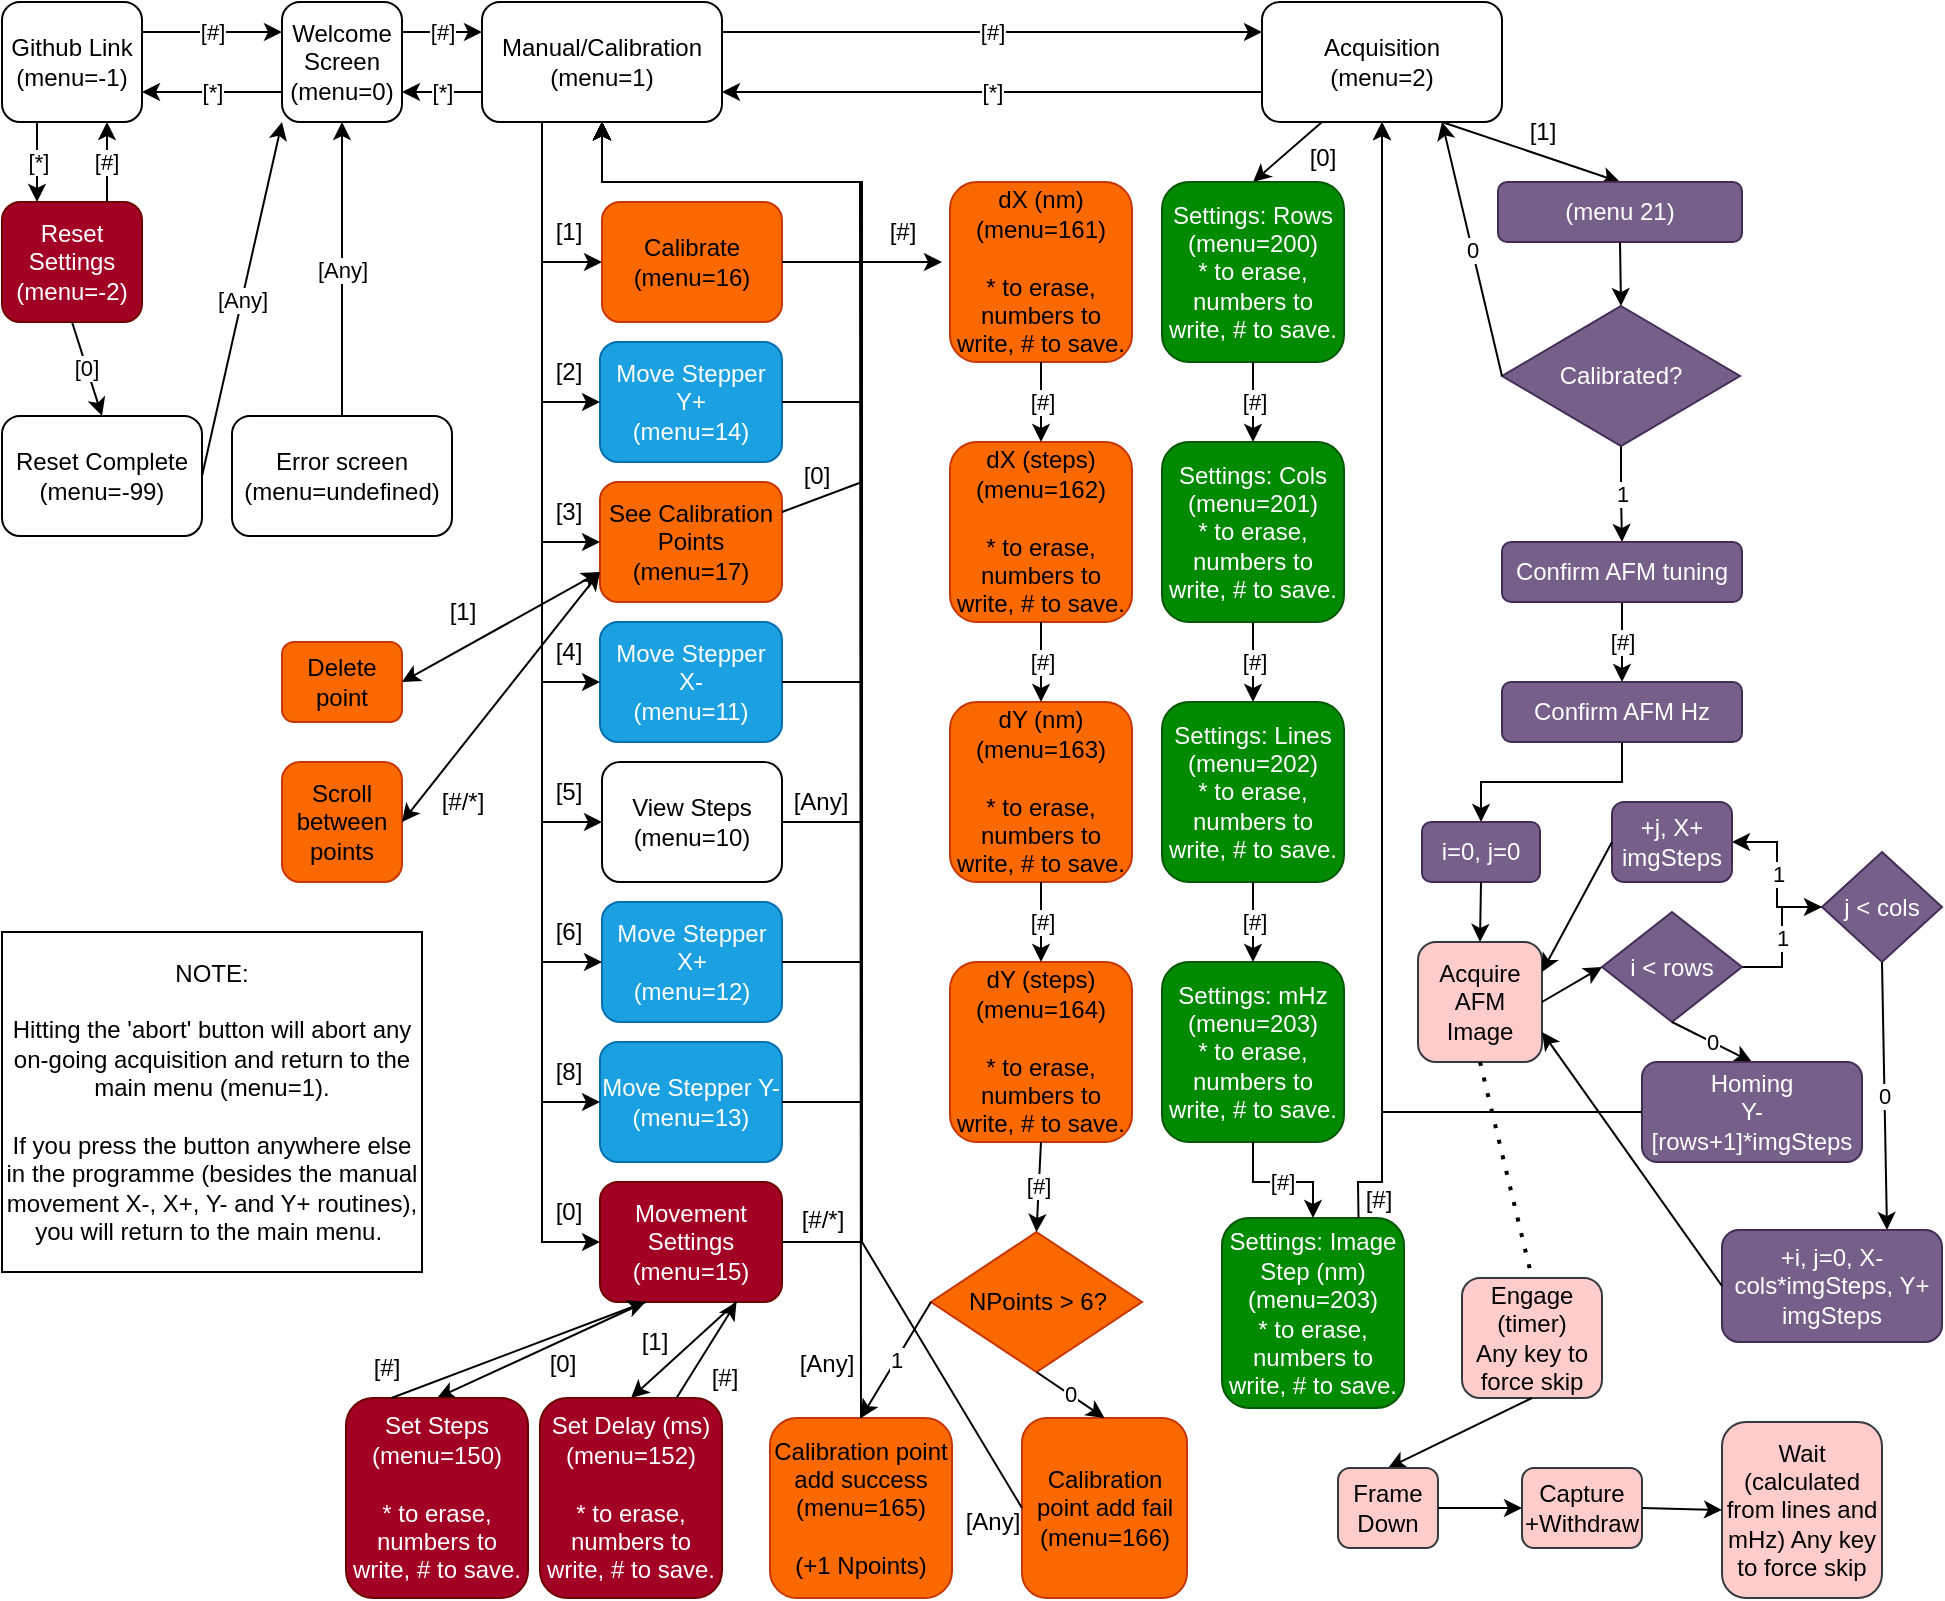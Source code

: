 <mxfile version="27.1.6">
  <diagram name="Page-1" id="OlqElBG_Nj6P99MvwhES">
    <mxGraphModel dx="1937" dy="947" grid="1" gridSize="10" guides="1" tooltips="1" connect="1" arrows="1" fold="1" page="1" pageScale="1" pageWidth="850" pageHeight="1100" math="0" shadow="0">
      <root>
        <mxCell id="0" />
        <mxCell id="1" parent="0" />
        <mxCell id="p_iozzSVwlxw_jL1uEFu-4" value="Welcome Screen&lt;div&gt;(menu=0)&lt;/div&gt;" style="rounded=1;whiteSpace=wrap;html=1;" vertex="1" parent="1">
          <mxGeometry x="230" y="10" width="60" height="60" as="geometry" />
        </mxCell>
        <mxCell id="p_iozzSVwlxw_jL1uEFu-5" value="Manual/Calibration&lt;div&gt;(menu=1)&lt;/div&gt;" style="rounded=1;whiteSpace=wrap;html=1;" vertex="1" parent="1">
          <mxGeometry x="330" y="10" width="120" height="60" as="geometry" />
        </mxCell>
        <mxCell id="p_iozzSVwlxw_jL1uEFu-8" value="[#]" style="endArrow=classic;html=1;rounded=0;exitX=1;exitY=0.25;exitDx=0;exitDy=0;entryX=0;entryY=0.25;entryDx=0;entryDy=0;" edge="1" parent="1" source="p_iozzSVwlxw_jL1uEFu-4" target="p_iozzSVwlxw_jL1uEFu-5">
          <mxGeometry width="50" height="50" relative="1" as="geometry">
            <mxPoint x="230" as="sourcePoint" />
            <mxPoint x="280" y="-50" as="targetPoint" />
          </mxGeometry>
        </mxCell>
        <mxCell id="p_iozzSVwlxw_jL1uEFu-9" value="[*]" style="endArrow=classic;html=1;rounded=0;exitX=0;exitY=0.75;exitDx=0;exitDy=0;entryX=1;entryY=0.75;entryDx=0;entryDy=0;" edge="1" parent="1" source="p_iozzSVwlxw_jL1uEFu-5" target="p_iozzSVwlxw_jL1uEFu-4">
          <mxGeometry width="50" height="50" relative="1" as="geometry">
            <mxPoint x="230" as="sourcePoint" />
            <mxPoint x="280" y="-50" as="targetPoint" />
          </mxGeometry>
        </mxCell>
        <mxCell id="p_iozzSVwlxw_jL1uEFu-11" value="Github Link&lt;div&gt;(menu=-1)&lt;/div&gt;" style="rounded=1;whiteSpace=wrap;html=1;" vertex="1" parent="1">
          <mxGeometry x="90" y="10" width="70" height="60" as="geometry" />
        </mxCell>
        <mxCell id="p_iozzSVwlxw_jL1uEFu-12" value="[*]" style="endArrow=classic;html=1;rounded=0;exitX=0;exitY=0.75;exitDx=0;exitDy=0;entryX=1;entryY=0.75;entryDx=0;entryDy=0;" edge="1" parent="1" source="p_iozzSVwlxw_jL1uEFu-4" target="p_iozzSVwlxw_jL1uEFu-11">
          <mxGeometry width="50" height="50" relative="1" as="geometry">
            <mxPoint x="160" y="50" as="sourcePoint" />
            <mxPoint x="110" y="50" as="targetPoint" />
          </mxGeometry>
        </mxCell>
        <mxCell id="p_iozzSVwlxw_jL1uEFu-13" value="[#]" style="endArrow=classic;html=1;rounded=0;exitX=1;exitY=0.25;exitDx=0;exitDy=0;entryX=0;entryY=0.25;entryDx=0;entryDy=0;" edge="1" parent="1" source="p_iozzSVwlxw_jL1uEFu-11" target="p_iozzSVwlxw_jL1uEFu-4">
          <mxGeometry width="50" height="50" relative="1" as="geometry">
            <mxPoint x="340" y="40" as="sourcePoint" />
            <mxPoint x="140" y="-10" as="targetPoint" />
          </mxGeometry>
        </mxCell>
        <mxCell id="p_iozzSVwlxw_jL1uEFu-14" value="Reset Settings&lt;br&gt;&lt;div&gt;(menu=-2)&lt;/div&gt;" style="rounded=1;whiteSpace=wrap;html=1;fillColor=#a20025;fontColor=#ffffff;strokeColor=#6F0000;" vertex="1" parent="1">
          <mxGeometry x="90" y="110" width="70" height="60" as="geometry" />
        </mxCell>
        <mxCell id="p_iozzSVwlxw_jL1uEFu-15" value="[#]" style="endArrow=classic;html=1;rounded=0;exitX=0.75;exitY=0;exitDx=0;exitDy=0;entryX=0.75;entryY=1;entryDx=0;entryDy=0;" edge="1" parent="1" source="p_iozzSVwlxw_jL1uEFu-14" target="p_iozzSVwlxw_jL1uEFu-11">
          <mxGeometry width="50" height="50" relative="1" as="geometry">
            <mxPoint x="120" y="100" as="sourcePoint" />
            <mxPoint x="160" y="100" as="targetPoint" />
          </mxGeometry>
        </mxCell>
        <mxCell id="p_iozzSVwlxw_jL1uEFu-16" value="[*]" style="endArrow=classic;html=1;rounded=0;exitX=0.25;exitY=1;exitDx=0;exitDy=0;entryX=0.25;entryY=0;entryDx=0;entryDy=0;" edge="1" parent="1" source="p_iozzSVwlxw_jL1uEFu-11" target="p_iozzSVwlxw_jL1uEFu-14">
          <mxGeometry width="50" height="50" relative="1" as="geometry">
            <mxPoint x="220" y="80" as="sourcePoint" />
            <mxPoint x="180" y="80" as="targetPoint" />
          </mxGeometry>
        </mxCell>
        <mxCell id="p_iozzSVwlxw_jL1uEFu-17" value="[0&lt;span style=&quot;background-color: light-dark(#ffffff, var(--ge-dark-color, #121212)); color: light-dark(rgb(0, 0, 0), rgb(255, 255, 255));&quot;&gt;]&lt;/span&gt;" style="endArrow=classic;html=1;rounded=0;entryX=0.5;entryY=0;entryDx=0;entryDy=0;exitX=0.5;exitY=1;exitDx=0;exitDy=0;" edge="1" parent="1" source="p_iozzSVwlxw_jL1uEFu-14" target="p_iozzSVwlxw_jL1uEFu-18">
          <mxGeometry width="50" height="50" relative="1" as="geometry">
            <mxPoint x="90" y="190" as="sourcePoint" />
            <mxPoint x="69.66" y="210" as="targetPoint" />
          </mxGeometry>
        </mxCell>
        <mxCell id="p_iozzSVwlxw_jL1uEFu-18" value="Reset Complete&lt;br&gt;&lt;div&gt;(menu=-99)&lt;/div&gt;" style="rounded=1;whiteSpace=wrap;html=1;" vertex="1" parent="1">
          <mxGeometry x="90" y="217" width="100" height="60" as="geometry" />
        </mxCell>
        <mxCell id="p_iozzSVwlxw_jL1uEFu-19" value="[Any]" style="endArrow=classic;html=1;rounded=0;exitX=1;exitY=0.5;exitDx=0;exitDy=0;" edge="1" parent="1" source="p_iozzSVwlxw_jL1uEFu-18">
          <mxGeometry width="50" height="50" relative="1" as="geometry">
            <mxPoint x="200" y="230" as="sourcePoint" />
            <mxPoint x="230" y="70" as="targetPoint" />
          </mxGeometry>
        </mxCell>
        <mxCell id="p_iozzSVwlxw_jL1uEFu-20" value="Error screen&lt;div&gt;(menu=undefined)&lt;/div&gt;" style="rounded=1;whiteSpace=wrap;html=1;" vertex="1" parent="1">
          <mxGeometry x="205" y="217" width="110" height="60" as="geometry" />
        </mxCell>
        <mxCell id="p_iozzSVwlxw_jL1uEFu-21" value="[Any]" style="endArrow=classic;html=1;rounded=0;exitX=0.5;exitY=0;exitDx=0;exitDy=0;entryX=0.5;entryY=1;entryDx=0;entryDy=0;" edge="1" parent="1" source="p_iozzSVwlxw_jL1uEFu-20" target="p_iozzSVwlxw_jL1uEFu-4">
          <mxGeometry width="50" height="50" relative="1" as="geometry">
            <mxPoint x="230" y="270" as="sourcePoint" />
            <mxPoint x="300" y="140" as="targetPoint" />
          </mxGeometry>
        </mxCell>
        <mxCell id="p_iozzSVwlxw_jL1uEFu-22" value="[#]" style="endArrow=classic;html=1;rounded=0;exitX=1;exitY=0.25;exitDx=0;exitDy=0;entryX=0;entryY=0.25;entryDx=0;entryDy=0;" edge="1" parent="1" source="p_iozzSVwlxw_jL1uEFu-5" target="p_iozzSVwlxw_jL1uEFu-24">
          <mxGeometry width="50" height="50" relative="1" as="geometry">
            <mxPoint x="320" y="30" as="sourcePoint" />
            <mxPoint x="490" y="25" as="targetPoint" />
          </mxGeometry>
        </mxCell>
        <mxCell id="p_iozzSVwlxw_jL1uEFu-23" value="[*]" style="endArrow=classic;html=1;rounded=0;entryX=1;entryY=0.75;entryDx=0;entryDy=0;exitX=0;exitY=0.75;exitDx=0;exitDy=0;" edge="1" parent="1" source="p_iozzSVwlxw_jL1uEFu-24" target="p_iozzSVwlxw_jL1uEFu-5">
          <mxGeometry width="50" height="50" relative="1" as="geometry">
            <mxPoint x="490" y="55" as="sourcePoint" />
            <mxPoint x="320" y="80" as="targetPoint" />
          </mxGeometry>
        </mxCell>
        <mxCell id="p_iozzSVwlxw_jL1uEFu-24" value="Acquisition&lt;br&gt;&lt;div&gt;(menu=2)&lt;/div&gt;" style="rounded=1;whiteSpace=wrap;html=1;" vertex="1" parent="1">
          <mxGeometry x="720" y="10" width="120" height="60" as="geometry" />
        </mxCell>
        <mxCell id="p_iozzSVwlxw_jL1uEFu-27" value="" style="endArrow=classic;html=1;rounded=0;exitX=0.25;exitY=1;exitDx=0;exitDy=0;entryX=0;entryY=0.5;entryDx=0;entryDy=0;" edge="1" parent="1" source="p_iozzSVwlxw_jL1uEFu-5" target="p_iozzSVwlxw_jL1uEFu-28">
          <mxGeometry width="50" height="50" relative="1" as="geometry">
            <mxPoint x="500" y="220" as="sourcePoint" />
            <mxPoint x="380" y="130" as="targetPoint" />
            <Array as="points">
              <mxPoint x="360" y="140" />
            </Array>
          </mxGeometry>
        </mxCell>
        <mxCell id="p_iozzSVwlxw_jL1uEFu-28" value="Calibrate&lt;div&gt;(menu=16)&lt;/div&gt;" style="rounded=1;whiteSpace=wrap;html=1;fillColor=#fa6800;fontColor=#000000;strokeColor=#C73500;" vertex="1" parent="1">
          <mxGeometry x="390" y="110" width="90" height="60" as="geometry" />
        </mxCell>
        <mxCell id="p_iozzSVwlxw_jL1uEFu-31" value="[1]" style="text;html=1;align=center;verticalAlign=middle;resizable=0;points=[];autosize=1;strokeColor=none;fillColor=none;" vertex="1" parent="1">
          <mxGeometry x="353" y="110" width="40" height="30" as="geometry" />
        </mxCell>
        <mxCell id="p_iozzSVwlxw_jL1uEFu-32" value="Move Stepper Y+&lt;br&gt;&lt;div&gt;(menu=14)&lt;/div&gt;" style="rounded=1;whiteSpace=wrap;html=1;fillColor=#1ba1e2;fontColor=#ffffff;strokeColor=#006EAF;" vertex="1" parent="1">
          <mxGeometry x="389" y="180" width="91" height="60" as="geometry" />
        </mxCell>
        <mxCell id="p_iozzSVwlxw_jL1uEFu-33" value="" style="endArrow=classic;html=1;rounded=0;exitX=0.25;exitY=1;exitDx=0;exitDy=0;entryX=0;entryY=0.5;entryDx=0;entryDy=0;" edge="1" parent="1" source="p_iozzSVwlxw_jL1uEFu-5" target="p_iozzSVwlxw_jL1uEFu-32">
          <mxGeometry width="50" height="50" relative="1" as="geometry">
            <mxPoint x="330" y="151" as="sourcePoint" />
            <mxPoint x="370" y="220" as="targetPoint" />
            <Array as="points">
              <mxPoint x="360" y="210" />
            </Array>
          </mxGeometry>
        </mxCell>
        <mxCell id="p_iozzSVwlxw_jL1uEFu-34" value="[2]" style="text;html=1;align=center;verticalAlign=middle;resizable=0;points=[];autosize=1;strokeColor=none;fillColor=none;" vertex="1" parent="1">
          <mxGeometry x="353" y="180" width="40" height="30" as="geometry" />
        </mxCell>
        <mxCell id="p_iozzSVwlxw_jL1uEFu-35" value="See Calibration Points&lt;br&gt;&lt;div&gt;(menu=17)&lt;/div&gt;" style="rounded=1;whiteSpace=wrap;html=1;fillColor=#fa6800;fontColor=#000000;strokeColor=#C73500;" vertex="1" parent="1">
          <mxGeometry x="389" y="250" width="91" height="60" as="geometry" />
        </mxCell>
        <mxCell id="p_iozzSVwlxw_jL1uEFu-36" value="" style="endArrow=classic;html=1;rounded=0;exitX=0.25;exitY=1;exitDx=0;exitDy=0;entryX=0;entryY=0.5;entryDx=0;entryDy=0;" edge="1" parent="1" source="p_iozzSVwlxw_jL1uEFu-5" target="p_iozzSVwlxw_jL1uEFu-35">
          <mxGeometry width="50" height="50" relative="1" as="geometry">
            <mxPoint x="380" y="190" as="sourcePoint" />
            <mxPoint x="419" y="330" as="targetPoint" />
            <Array as="points">
              <mxPoint x="360" y="280" />
            </Array>
          </mxGeometry>
        </mxCell>
        <mxCell id="p_iozzSVwlxw_jL1uEFu-37" value="[3]" style="text;html=1;align=center;verticalAlign=middle;resizable=0;points=[];autosize=1;strokeColor=none;fillColor=none;" vertex="1" parent="1">
          <mxGeometry x="353" y="250" width="40" height="30" as="geometry" />
        </mxCell>
        <mxCell id="p_iozzSVwlxw_jL1uEFu-39" value="Move Stepper X-&lt;br&gt;&lt;div&gt;(menu=11)&lt;/div&gt;" style="rounded=1;whiteSpace=wrap;html=1;fillColor=#1ba1e2;fontColor=#ffffff;strokeColor=#006EAF;" vertex="1" parent="1">
          <mxGeometry x="389" y="320" width="91" height="60" as="geometry" />
        </mxCell>
        <mxCell id="p_iozzSVwlxw_jL1uEFu-40" value="" style="endArrow=classic;html=1;rounded=0;exitX=0.25;exitY=1;exitDx=0;exitDy=0;entryX=0;entryY=0.5;entryDx=0;entryDy=0;" edge="1" parent="1" source="p_iozzSVwlxw_jL1uEFu-5" target="p_iozzSVwlxw_jL1uEFu-39">
          <mxGeometry width="50" height="50" relative="1" as="geometry">
            <mxPoint x="310" y="260" as="sourcePoint" />
            <mxPoint x="339" y="470" as="targetPoint" />
            <Array as="points">
              <mxPoint x="360" y="350" />
            </Array>
          </mxGeometry>
        </mxCell>
        <mxCell id="p_iozzSVwlxw_jL1uEFu-41" value="[4]" style="text;html=1;align=center;verticalAlign=middle;resizable=0;points=[];autosize=1;strokeColor=none;fillColor=none;" vertex="1" parent="1">
          <mxGeometry x="353" y="320" width="40" height="30" as="geometry" />
        </mxCell>
        <mxCell id="p_iozzSVwlxw_jL1uEFu-42" value="View Steps&lt;br&gt;&lt;div&gt;(menu=10)&lt;/div&gt;" style="rounded=1;whiteSpace=wrap;html=1;" vertex="1" parent="1">
          <mxGeometry x="390" y="390" width="90" height="60" as="geometry" />
        </mxCell>
        <mxCell id="p_iozzSVwlxw_jL1uEFu-43" value="" style="endArrow=classic;html=1;rounded=0;exitX=0.25;exitY=1;exitDx=0;exitDy=0;entryX=0;entryY=0.5;entryDx=0;entryDy=0;" edge="1" parent="1" source="p_iozzSVwlxw_jL1uEFu-5" target="p_iozzSVwlxw_jL1uEFu-42">
          <mxGeometry width="50" height="50" relative="1" as="geometry">
            <mxPoint x="324" y="160" as="sourcePoint" />
            <mxPoint x="353" y="440" as="targetPoint" />
            <Array as="points">
              <mxPoint x="360" y="420" />
            </Array>
          </mxGeometry>
        </mxCell>
        <mxCell id="p_iozzSVwlxw_jL1uEFu-44" value="[5]" style="text;html=1;align=center;verticalAlign=middle;resizable=0;points=[];autosize=1;strokeColor=none;fillColor=none;" vertex="1" parent="1">
          <mxGeometry x="353" y="390" width="40" height="30" as="geometry" />
        </mxCell>
        <mxCell id="p_iozzSVwlxw_jL1uEFu-45" value="Move Stepper X+&lt;br&gt;&lt;div&gt;(menu=12)&lt;/div&gt;" style="rounded=1;whiteSpace=wrap;html=1;fillColor=#1ba1e2;fontColor=#ffffff;strokeColor=#006EAF;" vertex="1" parent="1">
          <mxGeometry x="390" y="460" width="90" height="60" as="geometry" />
        </mxCell>
        <mxCell id="p_iozzSVwlxw_jL1uEFu-46" value="" style="endArrow=classic;html=1;rounded=0;exitX=0.25;exitY=1;exitDx=0;exitDy=0;entryX=0;entryY=0.5;entryDx=0;entryDy=0;" edge="1" parent="1" source="p_iozzSVwlxw_jL1uEFu-5" target="p_iozzSVwlxw_jL1uEFu-45">
          <mxGeometry width="50" height="50" relative="1" as="geometry">
            <mxPoint x="323" y="390" as="sourcePoint" />
            <mxPoint x="353" y="740" as="targetPoint" />
            <Array as="points">
              <mxPoint x="360" y="490" />
            </Array>
          </mxGeometry>
        </mxCell>
        <mxCell id="p_iozzSVwlxw_jL1uEFu-47" value="[6]" style="text;html=1;align=center;verticalAlign=middle;resizable=0;points=[];autosize=1;strokeColor=none;fillColor=none;" vertex="1" parent="1">
          <mxGeometry x="353" y="460" width="40" height="30" as="geometry" />
        </mxCell>
        <mxCell id="p_iozzSVwlxw_jL1uEFu-48" value="Move Stepper Y-&lt;br&gt;&lt;div&gt;(menu=13)&lt;/div&gt;" style="rounded=1;whiteSpace=wrap;html=1;fillColor=#1ba1e2;fontColor=#ffffff;strokeColor=#006EAF;" vertex="1" parent="1">
          <mxGeometry x="389" y="530" width="91" height="60" as="geometry" />
        </mxCell>
        <mxCell id="p_iozzSVwlxw_jL1uEFu-49" value="" style="endArrow=classic;html=1;rounded=0;exitX=0.25;exitY=1;exitDx=0;exitDy=0;entryX=0;entryY=0.5;entryDx=0;entryDy=0;" edge="1" parent="1" source="p_iozzSVwlxw_jL1uEFu-5" target="p_iozzSVwlxw_jL1uEFu-48">
          <mxGeometry width="50" height="50" relative="1" as="geometry">
            <mxPoint x="280" y="250" as="sourcePoint" />
            <mxPoint x="310" y="670" as="targetPoint" />
            <Array as="points">
              <mxPoint x="360" y="560" />
            </Array>
          </mxGeometry>
        </mxCell>
        <mxCell id="p_iozzSVwlxw_jL1uEFu-50" value="[8]" style="text;html=1;align=center;verticalAlign=middle;resizable=0;points=[];autosize=1;strokeColor=none;fillColor=none;" vertex="1" parent="1">
          <mxGeometry x="353" y="530" width="40" height="30" as="geometry" />
        </mxCell>
        <mxCell id="p_iozzSVwlxw_jL1uEFu-51" value="Movement Settings&lt;br&gt;&lt;div&gt;(menu=15)&lt;/div&gt;" style="rounded=1;whiteSpace=wrap;html=1;fillColor=#a20025;fontColor=#ffffff;strokeColor=#6F0000;" vertex="1" parent="1">
          <mxGeometry x="389" y="600" width="91" height="60" as="geometry" />
        </mxCell>
        <mxCell id="p_iozzSVwlxw_jL1uEFu-52" value="" style="endArrow=classic;html=1;rounded=0;exitX=0.25;exitY=1;exitDx=0;exitDy=0;entryX=0;entryY=0.5;entryDx=0;entryDy=0;" edge="1" parent="1" source="p_iozzSVwlxw_jL1uEFu-5" target="p_iozzSVwlxw_jL1uEFu-51">
          <mxGeometry width="50" height="50" relative="1" as="geometry">
            <mxPoint x="310" y="130" as="sourcePoint" />
            <mxPoint x="339" y="620" as="targetPoint" />
            <Array as="points">
              <mxPoint x="360" y="630" />
            </Array>
          </mxGeometry>
        </mxCell>
        <mxCell id="p_iozzSVwlxw_jL1uEFu-53" value="[0]" style="text;html=1;align=center;verticalAlign=middle;resizable=0;points=[];autosize=1;strokeColor=none;fillColor=none;" vertex="1" parent="1">
          <mxGeometry x="353" y="600" width="40" height="30" as="geometry" />
        </mxCell>
        <mxCell id="p_iozzSVwlxw_jL1uEFu-55" value="" style="endArrow=classic;html=1;rounded=0;exitX=1;exitY=0.5;exitDx=0;exitDy=0;entryX=0.5;entryY=1;entryDx=0;entryDy=0;" edge="1" parent="1" source="p_iozzSVwlxw_jL1uEFu-32" target="p_iozzSVwlxw_jL1uEFu-5">
          <mxGeometry width="50" height="50" relative="1" as="geometry">
            <mxPoint x="560" y="200" as="sourcePoint" />
            <mxPoint x="390" y="100" as="targetPoint" />
            <Array as="points">
              <mxPoint x="520" y="210" />
              <mxPoint x="520" y="150" />
              <mxPoint x="520" y="100" />
              <mxPoint x="390" y="100" />
            </Array>
          </mxGeometry>
        </mxCell>
        <mxCell id="p_iozzSVwlxw_jL1uEFu-57" value="" style="endArrow=classic;html=1;rounded=0;exitX=1;exitY=0.5;exitDx=0;exitDy=0;entryX=0.5;entryY=1;entryDx=0;entryDy=0;" edge="1" parent="1" source="p_iozzSVwlxw_jL1uEFu-39" target="p_iozzSVwlxw_jL1uEFu-5">
          <mxGeometry width="50" height="50" relative="1" as="geometry">
            <mxPoint x="630" y="260" as="sourcePoint" />
            <mxPoint x="520" y="100" as="targetPoint" />
            <Array as="points">
              <mxPoint x="520" y="350" />
              <mxPoint x="520" y="100" />
              <mxPoint x="390" y="100" />
            </Array>
          </mxGeometry>
        </mxCell>
        <mxCell id="p_iozzSVwlxw_jL1uEFu-58" value="" style="endArrow=classic;html=1;rounded=0;exitX=1;exitY=0.5;exitDx=0;exitDy=0;entryX=0.5;entryY=1;entryDx=0;entryDy=0;" edge="1" parent="1" source="p_iozzSVwlxw_jL1uEFu-45" target="p_iozzSVwlxw_jL1uEFu-5">
          <mxGeometry width="50" height="50" relative="1" as="geometry">
            <mxPoint x="689" y="510" as="sourcePoint" />
            <mxPoint x="570" y="230" as="targetPoint" />
            <Array as="points">
              <mxPoint x="520" y="490" />
              <mxPoint x="520" y="100" />
              <mxPoint x="390" y="100" />
            </Array>
          </mxGeometry>
        </mxCell>
        <mxCell id="p_iozzSVwlxw_jL1uEFu-59" value="" style="endArrow=classic;html=1;rounded=0;exitX=1;exitY=0.5;exitDx=0;exitDy=0;entryX=0.5;entryY=1;entryDx=0;entryDy=0;" edge="1" parent="1" source="p_iozzSVwlxw_jL1uEFu-48" target="p_iozzSVwlxw_jL1uEFu-5">
          <mxGeometry width="50" height="50" relative="1" as="geometry">
            <mxPoint x="730" y="670" as="sourcePoint" />
            <mxPoint x="610" y="250" as="targetPoint" />
            <Array as="points">
              <mxPoint x="520" y="560" />
              <mxPoint x="520" y="100" />
              <mxPoint x="390" y="100" />
            </Array>
          </mxGeometry>
        </mxCell>
        <mxCell id="p_iozzSVwlxw_jL1uEFu-60" value="" style="endArrow=classic;html=1;rounded=0;exitX=1;exitY=0.5;exitDx=0;exitDy=0;" edge="1" parent="1" source="p_iozzSVwlxw_jL1uEFu-28">
          <mxGeometry width="50" height="50" relative="1" as="geometry">
            <mxPoint x="430" y="340" as="sourcePoint" />
            <mxPoint x="560" y="140" as="targetPoint" />
          </mxGeometry>
        </mxCell>
        <mxCell id="p_iozzSVwlxw_jL1uEFu-62" value="" style="endArrow=classic;html=1;rounded=0;exitX=1;exitY=0.5;exitDx=0;exitDy=0;entryX=0.5;entryY=1;entryDx=0;entryDy=0;" edge="1" parent="1" source="p_iozzSVwlxw_jL1uEFu-42" target="p_iozzSVwlxw_jL1uEFu-5">
          <mxGeometry width="50" height="50" relative="1" as="geometry">
            <mxPoint x="580" y="320" as="sourcePoint" />
            <mxPoint x="560" y="420" as="targetPoint" />
            <Array as="points">
              <mxPoint x="520" y="420" />
              <mxPoint x="520" y="100" />
              <mxPoint x="390" y="100" />
            </Array>
          </mxGeometry>
        </mxCell>
        <mxCell id="p_iozzSVwlxw_jL1uEFu-63" value="" style="endArrow=classic;html=1;rounded=0;exitX=1;exitY=0.5;exitDx=0;exitDy=0;entryX=0.5;entryY=1;entryDx=0;entryDy=0;" edge="1" parent="1" source="p_iozzSVwlxw_jL1uEFu-51" target="p_iozzSVwlxw_jL1uEFu-5">
          <mxGeometry width="50" height="50" relative="1" as="geometry">
            <mxPoint x="600" y="500" as="sourcePoint" />
            <mxPoint x="520" y="560" as="targetPoint" />
            <Array as="points">
              <mxPoint x="520" y="630" />
              <mxPoint x="520" y="100" />
              <mxPoint x="390" y="100" />
            </Array>
          </mxGeometry>
        </mxCell>
        <mxCell id="p_iozzSVwlxw_jL1uEFu-64" value="[#/*]" style="text;html=1;align=center;verticalAlign=middle;resizable=0;points=[];autosize=1;strokeColor=none;fillColor=none;" vertex="1" parent="1">
          <mxGeometry x="480" y="604" width="40" height="30" as="geometry" />
        </mxCell>
        <mxCell id="p_iozzSVwlxw_jL1uEFu-65" value="" style="endArrow=classic;html=1;rounded=0;exitX=0.25;exitY=1;exitDx=0;exitDy=0;entryX=0.5;entryY=0;entryDx=0;entryDy=0;" edge="1" parent="1" source="p_iozzSVwlxw_jL1uEFu-51" target="p_iozzSVwlxw_jL1uEFu-80">
          <mxGeometry width="50" height="50" relative="1" as="geometry">
            <mxPoint x="400" y="760" as="sourcePoint" />
            <mxPoint x="360" y="710" as="targetPoint" />
          </mxGeometry>
        </mxCell>
        <mxCell id="p_iozzSVwlxw_jL1uEFu-66" value="" style="endArrow=classic;html=1;rounded=0;exitX=0.75;exitY=1;exitDx=0;exitDy=0;entryX=0.5;entryY=0;entryDx=0;entryDy=0;" edge="1" parent="1" source="p_iozzSVwlxw_jL1uEFu-51" target="p_iozzSVwlxw_jL1uEFu-81">
          <mxGeometry width="50" height="50" relative="1" as="geometry">
            <mxPoint x="520" y="770" as="sourcePoint" />
            <mxPoint x="500" y="720" as="targetPoint" />
          </mxGeometry>
        </mxCell>
        <mxCell id="p_iozzSVwlxw_jL1uEFu-67" value="[#]" style="text;html=1;align=center;verticalAlign=middle;resizable=0;points=[];autosize=1;strokeColor=none;fillColor=none;" vertex="1" parent="1">
          <mxGeometry x="520" y="110" width="40" height="30" as="geometry" />
        </mxCell>
        <mxCell id="p_iozzSVwlxw_jL1uEFu-69" value="[#/*]" style="text;html=1;align=center;verticalAlign=middle;resizable=0;points=[];autosize=1;strokeColor=none;fillColor=none;" vertex="1" parent="1">
          <mxGeometry x="300" y="395" width="40" height="30" as="geometry" />
        </mxCell>
        <mxCell id="p_iozzSVwlxw_jL1uEFu-71" value="Scroll between points" style="rounded=1;whiteSpace=wrap;html=1;fillColor=#fa6800;fontColor=#000000;strokeColor=#C73500;" vertex="1" parent="1">
          <mxGeometry x="230" y="390" width="60" height="60" as="geometry" />
        </mxCell>
        <mxCell id="p_iozzSVwlxw_jL1uEFu-72" value="Delete point" style="rounded=1;whiteSpace=wrap;html=1;fillColor=#fa6800;fontColor=#000000;strokeColor=#C73500;" vertex="1" parent="1">
          <mxGeometry x="230" y="330" width="60" height="40" as="geometry" />
        </mxCell>
        <mxCell id="p_iozzSVwlxw_jL1uEFu-74" value="[1]" style="text;html=1;align=center;verticalAlign=middle;resizable=0;points=[];autosize=1;strokeColor=none;fillColor=none;" vertex="1" parent="1">
          <mxGeometry x="300" y="300" width="40" height="30" as="geometry" />
        </mxCell>
        <mxCell id="p_iozzSVwlxw_jL1uEFu-75" value="" style="endArrow=classic;html=1;rounded=0;exitX=1;exitY=0.25;exitDx=0;exitDy=0;entryX=0.5;entryY=1;entryDx=0;entryDy=0;" edge="1" parent="1" source="p_iozzSVwlxw_jL1uEFu-35" target="p_iozzSVwlxw_jL1uEFu-5">
          <mxGeometry width="50" height="50" relative="1" as="geometry">
            <mxPoint x="480" y="210" as="sourcePoint" />
            <mxPoint x="530" y="160" as="targetPoint" />
            <Array as="points">
              <mxPoint x="520" y="250" />
              <mxPoint x="520" y="100" />
              <mxPoint x="390" y="100" />
            </Array>
          </mxGeometry>
        </mxCell>
        <mxCell id="p_iozzSVwlxw_jL1uEFu-76" value="[0]" style="text;html=1;align=center;verticalAlign=middle;resizable=0;points=[];autosize=1;strokeColor=none;fillColor=none;" vertex="1" parent="1">
          <mxGeometry x="477" y="232" width="40" height="30" as="geometry" />
        </mxCell>
        <mxCell id="p_iozzSVwlxw_jL1uEFu-77" value="[Any]" style="text;html=1;align=center;verticalAlign=middle;resizable=0;points=[];autosize=1;strokeColor=none;fillColor=none;" vertex="1" parent="1">
          <mxGeometry x="474" y="395" width="50" height="30" as="geometry" />
        </mxCell>
        <mxCell id="p_iozzSVwlxw_jL1uEFu-78" value="" style="endArrow=classic;startArrow=classic;html=1;rounded=0;exitX=0;exitY=0.75;exitDx=0;exitDy=0;entryX=1;entryY=0.5;entryDx=0;entryDy=0;" edge="1" parent="1" source="p_iozzSVwlxw_jL1uEFu-35" target="p_iozzSVwlxw_jL1uEFu-72">
          <mxGeometry width="50" height="50" relative="1" as="geometry">
            <mxPoint x="470" y="330" as="sourcePoint" />
            <mxPoint x="520" y="280" as="targetPoint" />
          </mxGeometry>
        </mxCell>
        <mxCell id="p_iozzSVwlxw_jL1uEFu-79" value="" style="endArrow=classic;startArrow=classic;html=1;rounded=0;exitX=0;exitY=0.75;exitDx=0;exitDy=0;entryX=1;entryY=0.5;entryDx=0;entryDy=0;" edge="1" parent="1" source="p_iozzSVwlxw_jL1uEFu-35" target="p_iozzSVwlxw_jL1uEFu-71">
          <mxGeometry width="50" height="50" relative="1" as="geometry">
            <mxPoint x="470" y="330" as="sourcePoint" />
            <mxPoint x="520" y="280" as="targetPoint" />
          </mxGeometry>
        </mxCell>
        <mxCell id="p_iozzSVwlxw_jL1uEFu-80" value="Set Steps&lt;br&gt;&lt;div&gt;(menu=150)&lt;/div&gt;&lt;div&gt;&lt;br&gt;&lt;/div&gt;&lt;div&gt;* to erase, numbers to write, # to save.&lt;/div&gt;" style="rounded=1;whiteSpace=wrap;html=1;fillColor=#a20025;fontColor=#ffffff;strokeColor=#6F0000;" vertex="1" parent="1">
          <mxGeometry x="262" y="708" width="91" height="100" as="geometry" />
        </mxCell>
        <mxCell id="p_iozzSVwlxw_jL1uEFu-81" value="Set Delay (ms)&lt;br&gt;&lt;div&gt;(menu=152)&lt;/div&gt;&lt;div&gt;&lt;br&gt;&lt;/div&gt;&lt;div&gt;* to erase, numbers to write, # to save.&lt;/div&gt;" style="rounded=1;whiteSpace=wrap;html=1;fillColor=#a20025;fontColor=#ffffff;strokeColor=#6F0000;" vertex="1" parent="1">
          <mxGeometry x="359" y="708" width="91" height="100" as="geometry" />
        </mxCell>
        <mxCell id="p_iozzSVwlxw_jL1uEFu-82" value="[0]" style="text;html=1;align=center;verticalAlign=middle;resizable=0;points=[];autosize=1;strokeColor=none;fillColor=none;" vertex="1" parent="1">
          <mxGeometry x="350" y="676" width="40" height="30" as="geometry" />
        </mxCell>
        <mxCell id="p_iozzSVwlxw_jL1uEFu-83" value="[1&lt;span style=&quot;background-color: transparent; color: light-dark(rgb(0, 0, 0), rgb(255, 255, 255));&quot;&gt;]&lt;/span&gt;" style="text;html=1;align=center;verticalAlign=middle;resizable=0;points=[];autosize=1;strokeColor=none;fillColor=none;" vertex="1" parent="1">
          <mxGeometry x="396" y="665" width="40" height="30" as="geometry" />
        </mxCell>
        <mxCell id="p_iozzSVwlxw_jL1uEFu-84" value="" style="endArrow=classic;html=1;rounded=0;exitX=0.25;exitY=0;exitDx=0;exitDy=0;entryX=0.25;entryY=1;entryDx=0;entryDy=0;" edge="1" parent="1" source="p_iozzSVwlxw_jL1uEFu-80" target="p_iozzSVwlxw_jL1uEFu-51">
          <mxGeometry width="50" height="50" relative="1" as="geometry">
            <mxPoint x="300" y="700" as="sourcePoint" />
            <mxPoint x="350" y="650" as="targetPoint" />
          </mxGeometry>
        </mxCell>
        <mxCell id="p_iozzSVwlxw_jL1uEFu-85" value="" style="endArrow=classic;html=1;rounded=0;exitX=0.75;exitY=0;exitDx=0;exitDy=0;entryX=0.75;entryY=1;entryDx=0;entryDy=0;" edge="1" parent="1" source="p_iozzSVwlxw_jL1uEFu-81" target="p_iozzSVwlxw_jL1uEFu-51">
          <mxGeometry width="50" height="50" relative="1" as="geometry">
            <mxPoint x="400" y="785" as="sourcePoint" />
            <mxPoint x="432" y="700" as="targetPoint" />
          </mxGeometry>
        </mxCell>
        <mxCell id="p_iozzSVwlxw_jL1uEFu-86" value="[#]" style="text;html=1;align=center;verticalAlign=middle;resizable=0;points=[];autosize=1;strokeColor=none;fillColor=none;" vertex="1" parent="1">
          <mxGeometry x="262" y="678" width="40" height="30" as="geometry" />
        </mxCell>
        <mxCell id="p_iozzSVwlxw_jL1uEFu-87" value="[#]" style="text;html=1;align=center;verticalAlign=middle;resizable=0;points=[];autosize=1;strokeColor=none;fillColor=none;" vertex="1" parent="1">
          <mxGeometry x="431" y="683" width="40" height="30" as="geometry" />
        </mxCell>
        <mxCell id="p_iozzSVwlxw_jL1uEFu-88" value="dX (nm)&lt;br&gt;&lt;div&gt;(menu=161)&lt;/div&gt;&lt;div&gt;&lt;br&gt;&lt;/div&gt;&lt;div&gt;* to erase, numbers to write, # to save.&lt;/div&gt;" style="rounded=1;whiteSpace=wrap;html=1;fillColor=#fa6800;fontColor=#000000;strokeColor=#C73500;" vertex="1" parent="1">
          <mxGeometry x="564" y="100" width="91" height="90" as="geometry" />
        </mxCell>
        <mxCell id="p_iozzSVwlxw_jL1uEFu-89" value="dX (steps)&lt;br&gt;&lt;div&gt;(menu=162)&lt;/div&gt;&lt;div&gt;&lt;br&gt;&lt;/div&gt;&lt;div&gt;* to erase, numbers to write, # to save.&lt;/div&gt;" style="rounded=1;whiteSpace=wrap;html=1;fillColor=#fa6800;fontColor=#000000;strokeColor=#C73500;" vertex="1" parent="1">
          <mxGeometry x="564" y="230" width="91" height="90" as="geometry" />
        </mxCell>
        <mxCell id="p_iozzSVwlxw_jL1uEFu-90" value="dY (nm)&lt;br&gt;&lt;div&gt;(menu=163)&lt;/div&gt;&lt;div&gt;&lt;br&gt;&lt;/div&gt;&lt;div&gt;* to erase, numbers to write, # to save.&lt;/div&gt;" style="rounded=1;whiteSpace=wrap;html=1;fillColor=#fa6800;fontColor=#000000;strokeColor=#C73500;" vertex="1" parent="1">
          <mxGeometry x="564" y="360" width="91" height="90" as="geometry" />
        </mxCell>
        <mxCell id="p_iozzSVwlxw_jL1uEFu-91" value="dY (steps)&lt;br&gt;&lt;div&gt;(menu=164)&lt;/div&gt;&lt;div&gt;&lt;br&gt;&lt;/div&gt;&lt;div&gt;* to erase, numbers to write, # to save.&lt;/div&gt;" style="rounded=1;whiteSpace=wrap;html=1;fillColor=#fa6800;fontColor=#000000;strokeColor=#C73500;" vertex="1" parent="1">
          <mxGeometry x="564" y="490" width="91" height="90" as="geometry" />
        </mxCell>
        <mxCell id="p_iozzSVwlxw_jL1uEFu-92" value="[#]" style="endArrow=classic;html=1;rounded=0;entryX=0.5;entryY=0;entryDx=0;entryDy=0;exitX=0.5;exitY=1;exitDx=0;exitDy=0;" edge="1" parent="1" source="p_iozzSVwlxw_jL1uEFu-88" target="p_iozzSVwlxw_jL1uEFu-89">
          <mxGeometry width="50" height="50" relative="1" as="geometry">
            <mxPoint x="470" y="280" as="sourcePoint" />
            <mxPoint x="520" y="230" as="targetPoint" />
          </mxGeometry>
        </mxCell>
        <mxCell id="p_iozzSVwlxw_jL1uEFu-95" value="[#]" style="endArrow=classic;html=1;rounded=0;entryX=0.5;entryY=0;entryDx=0;entryDy=0;exitX=0.5;exitY=1;exitDx=0;exitDy=0;" edge="1" parent="1" source="p_iozzSVwlxw_jL1uEFu-90" target="p_iozzSVwlxw_jL1uEFu-91">
          <mxGeometry width="50" height="50" relative="1" as="geometry">
            <mxPoint x="690" y="400" as="sourcePoint" />
            <mxPoint x="690" y="440" as="targetPoint" />
          </mxGeometry>
        </mxCell>
        <mxCell id="p_iozzSVwlxw_jL1uEFu-96" value="[#]" style="endArrow=classic;html=1;rounded=0;entryX=0.5;entryY=0;entryDx=0;entryDy=0;exitX=0.5;exitY=1;exitDx=0;exitDy=0;" edge="1" parent="1" source="p_iozzSVwlxw_jL1uEFu-89" target="p_iozzSVwlxw_jL1uEFu-90">
          <mxGeometry width="50" height="50" relative="1" as="geometry">
            <mxPoint x="650" y="490" as="sourcePoint" />
            <mxPoint x="650" y="530" as="targetPoint" />
          </mxGeometry>
        </mxCell>
        <mxCell id="p_iozzSVwlxw_jL1uEFu-102" value="Calibration point add success&lt;div&gt;(menu=165)&lt;/div&gt;&lt;div&gt;&lt;br&gt;&lt;/div&gt;&lt;div&gt;(+1 Npoints)&lt;/div&gt;" style="rounded=1;whiteSpace=wrap;html=1;fillColor=#fa6800;fontColor=#000000;strokeColor=#C73500;" vertex="1" parent="1">
          <mxGeometry x="474" y="718" width="91" height="90" as="geometry" />
        </mxCell>
        <mxCell id="p_iozzSVwlxw_jL1uEFu-103" value="Calibration point add fail&lt;div&gt;(menu=166)&lt;/div&gt;" style="rounded=1;whiteSpace=wrap;html=1;fillColor=#fa6800;fontColor=#000000;strokeColor=#C73500;" vertex="1" parent="1">
          <mxGeometry x="600" y="718" width="82.5" height="90" as="geometry" />
        </mxCell>
        <mxCell id="p_iozzSVwlxw_jL1uEFu-107" value="" style="endArrow=classic;html=1;rounded=0;exitX=0.25;exitY=1;exitDx=0;exitDy=0;entryX=0.5;entryY=0;entryDx=0;entryDy=0;" edge="1" parent="1" source="p_iozzSVwlxw_jL1uEFu-24" target="p_iozzSVwlxw_jL1uEFu-111">
          <mxGeometry width="50" height="50" relative="1" as="geometry">
            <mxPoint x="590" y="270" as="sourcePoint" />
            <mxPoint x="700" y="100" as="targetPoint" />
          </mxGeometry>
        </mxCell>
        <mxCell id="p_iozzSVwlxw_jL1uEFu-108" value="" style="endArrow=classic;html=1;rounded=0;exitX=0.75;exitY=1;exitDx=0;exitDy=0;entryX=0.5;entryY=0;entryDx=0;entryDy=0;" edge="1" parent="1" source="p_iozzSVwlxw_jL1uEFu-24" target="p_iozzSVwlxw_jL1uEFu-135">
          <mxGeometry width="50" height="50" relative="1" as="geometry">
            <mxPoint x="810" y="130" as="sourcePoint" />
            <mxPoint x="850" y="100" as="targetPoint" />
          </mxGeometry>
        </mxCell>
        <mxCell id="p_iozzSVwlxw_jL1uEFu-109" value="[0]" style="text;html=1;align=center;verticalAlign=middle;resizable=0;points=[];autosize=1;strokeColor=none;fillColor=none;" vertex="1" parent="1">
          <mxGeometry x="730" y="73" width="40" height="30" as="geometry" />
        </mxCell>
        <mxCell id="p_iozzSVwlxw_jL1uEFu-110" value="[1]" style="text;html=1;align=center;verticalAlign=middle;resizable=0;points=[];autosize=1;strokeColor=none;fillColor=none;" vertex="1" parent="1">
          <mxGeometry x="840" y="60" width="40" height="30" as="geometry" />
        </mxCell>
        <mxCell id="p_iozzSVwlxw_jL1uEFu-111" value="Settings: Rows&lt;div&gt;(menu=200)&lt;/div&gt;&lt;div&gt;* to erase, numbers to write, # to save.&lt;/div&gt;" style="rounded=1;whiteSpace=wrap;html=1;fillColor=#008a00;strokeColor=#005700;fontColor=#ffffff;" vertex="1" parent="1">
          <mxGeometry x="670" y="100" width="91" height="90" as="geometry" />
        </mxCell>
        <mxCell id="p_iozzSVwlxw_jL1uEFu-112" value="[#]" style="endArrow=classic;html=1;rounded=0;exitX=0.5;exitY=1;exitDx=0;exitDy=0;entryX=0.5;entryY=0;entryDx=0;entryDy=0;" edge="1" parent="1" source="p_iozzSVwlxw_jL1uEFu-111" target="p_iozzSVwlxw_jL1uEFu-113">
          <mxGeometry x="-0.0" width="50" height="50" relative="1" as="geometry">
            <mxPoint x="670" y="240" as="sourcePoint" />
            <mxPoint x="716" y="250" as="targetPoint" />
            <mxPoint as="offset" />
          </mxGeometry>
        </mxCell>
        <mxCell id="p_iozzSVwlxw_jL1uEFu-115" value="[#]" style="edgeStyle=orthogonalEdgeStyle;rounded=0;orthogonalLoop=1;jettySize=auto;html=1;" edge="1" parent="1" source="p_iozzSVwlxw_jL1uEFu-113" target="p_iozzSVwlxw_jL1uEFu-114">
          <mxGeometry relative="1" as="geometry" />
        </mxCell>
        <mxCell id="p_iozzSVwlxw_jL1uEFu-113" value="Settings: Cols&lt;div&gt;(menu=201)&lt;/div&gt;&lt;div&gt;* to erase, numbers to write, # to save.&lt;/div&gt;" style="rounded=1;whiteSpace=wrap;html=1;fillColor=#008a00;strokeColor=#005700;fontColor=#ffffff;" vertex="1" parent="1">
          <mxGeometry x="670" y="230" width="91" height="90" as="geometry" />
        </mxCell>
        <mxCell id="p_iozzSVwlxw_jL1uEFu-114" value="Settings: Lines&lt;div&gt;(menu=202)&lt;/div&gt;&lt;div&gt;* to erase, numbers to write, # to save.&lt;/div&gt;" style="rounded=1;whiteSpace=wrap;html=1;fillColor=#008a00;strokeColor=#005700;fontColor=#ffffff;" vertex="1" parent="1">
          <mxGeometry x="670" y="360" width="91" height="90" as="geometry" />
        </mxCell>
        <mxCell id="p_iozzSVwlxw_jL1uEFu-119" value="Settings: mHz&lt;div&gt;(menu=203)&lt;/div&gt;&lt;div&gt;* to erase, numbers to write, # to save.&lt;/div&gt;" style="rounded=1;whiteSpace=wrap;html=1;fillColor=#008a00;strokeColor=#005700;fontColor=#ffffff;" vertex="1" parent="1">
          <mxGeometry x="670" y="490" width="91" height="90" as="geometry" />
        </mxCell>
        <mxCell id="p_iozzSVwlxw_jL1uEFu-120" value="[#]" style="edgeStyle=orthogonalEdgeStyle;rounded=0;orthogonalLoop=1;jettySize=auto;html=1;exitX=0.5;exitY=1;exitDx=0;exitDy=0;entryX=0.5;entryY=0;entryDx=0;entryDy=0;" edge="1" parent="1" source="p_iozzSVwlxw_jL1uEFu-114" target="p_iozzSVwlxw_jL1uEFu-119">
          <mxGeometry relative="1" as="geometry">
            <mxPoint x="750" y="390" as="sourcePoint" />
            <mxPoint x="750" y="430" as="targetPoint" />
          </mxGeometry>
        </mxCell>
        <mxCell id="p_iozzSVwlxw_jL1uEFu-121" value="NPoints &amp;gt; 6?" style="rhombus;whiteSpace=wrap;html=1;fillColor=#fa6800;fontColor=#000000;strokeColor=#C73500;" vertex="1" parent="1">
          <mxGeometry x="554.5" y="625" width="105.5" height="70" as="geometry" />
        </mxCell>
        <mxCell id="p_iozzSVwlxw_jL1uEFu-122" value="[#]" style="endArrow=classic;html=1;rounded=0;entryX=0.5;entryY=0;entryDx=0;entryDy=0;exitX=0.5;exitY=1;exitDx=0;exitDy=0;" edge="1" parent="1" source="p_iozzSVwlxw_jL1uEFu-91" target="p_iozzSVwlxw_jL1uEFu-121">
          <mxGeometry width="50" height="50" relative="1" as="geometry">
            <mxPoint x="680" y="570" as="sourcePoint" />
            <mxPoint x="680" y="610" as="targetPoint" />
          </mxGeometry>
        </mxCell>
        <mxCell id="p_iozzSVwlxw_jL1uEFu-123" value="1" style="endArrow=classic;html=1;rounded=0;exitX=0;exitY=0.5;exitDx=0;exitDy=0;entryX=0.5;entryY=0;entryDx=0;entryDy=0;" edge="1" parent="1" source="p_iozzSVwlxw_jL1uEFu-121" target="p_iozzSVwlxw_jL1uEFu-102">
          <mxGeometry width="50" height="50" relative="1" as="geometry">
            <mxPoint x="340" y="550" as="sourcePoint" />
            <mxPoint x="390" y="500" as="targetPoint" />
          </mxGeometry>
        </mxCell>
        <mxCell id="p_iozzSVwlxw_jL1uEFu-124" value="0" style="endArrow=classic;html=1;rounded=0;exitX=0.5;exitY=1;exitDx=0;exitDy=0;entryX=0.5;entryY=0;entryDx=0;entryDy=0;" edge="1" parent="1" source="p_iozzSVwlxw_jL1uEFu-121" target="p_iozzSVwlxw_jL1uEFu-103">
          <mxGeometry width="50" height="50" relative="1" as="geometry">
            <mxPoint x="620" y="710" as="sourcePoint" />
            <mxPoint x="580" y="768" as="targetPoint" />
          </mxGeometry>
        </mxCell>
        <mxCell id="p_iozzSVwlxw_jL1uEFu-125" value="" style="endArrow=classic;html=1;rounded=0;exitX=0.5;exitY=0;exitDx=0;exitDy=0;entryX=0.5;entryY=1;entryDx=0;entryDy=0;" edge="1" parent="1" source="p_iozzSVwlxw_jL1uEFu-102" target="p_iozzSVwlxw_jL1uEFu-5">
          <mxGeometry width="50" height="50" relative="1" as="geometry">
            <mxPoint x="500" y="720" as="sourcePoint" />
            <mxPoint x="550" y="670" as="targetPoint" />
            <Array as="points">
              <mxPoint x="519" y="100" />
              <mxPoint x="390" y="100" />
            </Array>
          </mxGeometry>
        </mxCell>
        <mxCell id="p_iozzSVwlxw_jL1uEFu-126" value="[Any]" style="text;html=1;align=center;verticalAlign=middle;resizable=0;points=[];autosize=1;strokeColor=none;fillColor=none;" vertex="1" parent="1">
          <mxGeometry x="477" y="676" width="50" height="30" as="geometry" />
        </mxCell>
        <mxCell id="p_iozzSVwlxw_jL1uEFu-127" value="" style="endArrow=classic;html=1;rounded=0;exitX=0;exitY=0.5;exitDx=0;exitDy=0;entryX=0.5;entryY=1;entryDx=0;entryDy=0;" edge="1" parent="1" source="p_iozzSVwlxw_jL1uEFu-103" target="p_iozzSVwlxw_jL1uEFu-5">
          <mxGeometry width="50" height="50" relative="1" as="geometry">
            <mxPoint x="550" y="630" as="sourcePoint" />
            <mxPoint x="600" y="580" as="targetPoint" />
            <Array as="points">
              <mxPoint x="520" y="630" />
              <mxPoint x="520" y="100" />
              <mxPoint x="390" y="100" />
            </Array>
          </mxGeometry>
        </mxCell>
        <mxCell id="p_iozzSVwlxw_jL1uEFu-128" value="[Any]" style="text;html=1;align=center;verticalAlign=middle;resizable=0;points=[];autosize=1;strokeColor=none;fillColor=none;" vertex="1" parent="1">
          <mxGeometry x="560" y="755" width="50" height="30" as="geometry" />
        </mxCell>
        <mxCell id="p_iozzSVwlxw_jL1uEFu-130" value="Settings: Image Step (nm)&lt;div&gt;(menu=203)&lt;/div&gt;&lt;div&gt;* to erase, numbers to write, # to save.&lt;/div&gt;" style="rounded=1;whiteSpace=wrap;html=1;fillColor=#008a00;strokeColor=#005700;fontColor=#ffffff;" vertex="1" parent="1">
          <mxGeometry x="700" y="618" width="91" height="95" as="geometry" />
        </mxCell>
        <mxCell id="p_iozzSVwlxw_jL1uEFu-131" value="[#]" style="edgeStyle=orthogonalEdgeStyle;rounded=0;orthogonalLoop=1;jettySize=auto;html=1;exitX=0.5;exitY=1;exitDx=0;exitDy=0;entryX=0.5;entryY=0;entryDx=0;entryDy=0;" edge="1" parent="1" source="p_iozzSVwlxw_jL1uEFu-119" target="p_iozzSVwlxw_jL1uEFu-130">
          <mxGeometry relative="1" as="geometry">
            <mxPoint x="740" y="510" as="sourcePoint" />
            <mxPoint x="740" y="550" as="targetPoint" />
          </mxGeometry>
        </mxCell>
        <mxCell id="p_iozzSVwlxw_jL1uEFu-132" value="" style="endArrow=classic;html=1;rounded=0;entryX=0.5;entryY=1;entryDx=0;entryDy=0;exitX=0.75;exitY=0;exitDx=0;exitDy=0;" edge="1" parent="1" source="p_iozzSVwlxw_jL1uEFu-130" target="p_iozzSVwlxw_jL1uEFu-24">
          <mxGeometry width="50" height="50" relative="1" as="geometry">
            <mxPoint x="780" y="600" as="sourcePoint" />
            <mxPoint x="550" y="440" as="targetPoint" />
            <Array as="points">
              <mxPoint x="768" y="600" />
              <mxPoint x="780" y="600" />
            </Array>
          </mxGeometry>
        </mxCell>
        <mxCell id="p_iozzSVwlxw_jL1uEFu-133" value="[#]" style="text;html=1;align=center;verticalAlign=middle;resizable=0;points=[];autosize=1;strokeColor=none;fillColor=none;" vertex="1" parent="1">
          <mxGeometry x="758" y="594" width="40" height="30" as="geometry" />
        </mxCell>
        <mxCell id="p_iozzSVwlxw_jL1uEFu-135" value="(menu 21)" style="rounded=1;whiteSpace=wrap;html=1;fillColor=#76608a;strokeColor=#432D57;fontColor=#ffffff;" vertex="1" parent="1">
          <mxGeometry x="838" y="100" width="122" height="30" as="geometry" />
        </mxCell>
        <mxCell id="p_iozzSVwlxw_jL1uEFu-142" value="1" style="edgeStyle=orthogonalEdgeStyle;rounded=0;orthogonalLoop=1;jettySize=auto;html=1;" edge="1" parent="1" source="p_iozzSVwlxw_jL1uEFu-137" target="p_iozzSVwlxw_jL1uEFu-141">
          <mxGeometry relative="1" as="geometry" />
        </mxCell>
        <mxCell id="p_iozzSVwlxw_jL1uEFu-137" value="Calibrated?" style="rhombus;whiteSpace=wrap;html=1;fillColor=#76608a;fontColor=#ffffff;strokeColor=#432D57;" vertex="1" parent="1">
          <mxGeometry x="840" y="162" width="119" height="70" as="geometry" />
        </mxCell>
        <mxCell id="p_iozzSVwlxw_jL1uEFu-139" value="" style="endArrow=classic;html=1;rounded=0;exitX=0.5;exitY=1;exitDx=0;exitDy=0;entryX=0.5;entryY=0;entryDx=0;entryDy=0;" edge="1" parent="1" source="p_iozzSVwlxw_jL1uEFu-135" target="p_iozzSVwlxw_jL1uEFu-137">
          <mxGeometry width="50" height="50" relative="1" as="geometry">
            <mxPoint x="780" y="210" as="sourcePoint" />
            <mxPoint x="830" y="160" as="targetPoint" />
          </mxGeometry>
        </mxCell>
        <mxCell id="p_iozzSVwlxw_jL1uEFu-140" value="0" style="endArrow=classic;html=1;rounded=0;exitX=0;exitY=0.5;exitDx=0;exitDy=0;entryX=0.75;entryY=1;entryDx=0;entryDy=0;" edge="1" parent="1" source="p_iozzSVwlxw_jL1uEFu-137" target="p_iozzSVwlxw_jL1uEFu-24">
          <mxGeometry width="50" height="50" relative="1" as="geometry">
            <mxPoint x="920" y="160" as="sourcePoint" />
            <mxPoint x="921" y="192" as="targetPoint" />
          </mxGeometry>
        </mxCell>
        <mxCell id="p_iozzSVwlxw_jL1uEFu-144" value="[#]" style="edgeStyle=orthogonalEdgeStyle;rounded=0;orthogonalLoop=1;jettySize=auto;html=1;" edge="1" parent="1" source="p_iozzSVwlxw_jL1uEFu-141" target="p_iozzSVwlxw_jL1uEFu-143">
          <mxGeometry relative="1" as="geometry" />
        </mxCell>
        <mxCell id="p_iozzSVwlxw_jL1uEFu-141" value="Confirm AFM tuning" style="rounded=1;whiteSpace=wrap;html=1;fillColor=#76608a;strokeColor=#432D57;fontColor=#ffffff;" vertex="1" parent="1">
          <mxGeometry x="840" y="280" width="120" height="30" as="geometry" />
        </mxCell>
        <mxCell id="p_iozzSVwlxw_jL1uEFu-147" value="" style="edgeStyle=orthogonalEdgeStyle;rounded=0;orthogonalLoop=1;jettySize=auto;html=1;" edge="1" parent="1" source="p_iozzSVwlxw_jL1uEFu-143" target="p_iozzSVwlxw_jL1uEFu-146">
          <mxGeometry relative="1" as="geometry" />
        </mxCell>
        <mxCell id="p_iozzSVwlxw_jL1uEFu-143" value="Confirm AFM Hz" style="rounded=1;whiteSpace=wrap;html=1;fillColor=#76608a;strokeColor=#432D57;fontColor=#ffffff;" vertex="1" parent="1">
          <mxGeometry x="840" y="350" width="120" height="30" as="geometry" />
        </mxCell>
        <mxCell id="p_iozzSVwlxw_jL1uEFu-146" value="i=0, j=0" style="rounded=1;whiteSpace=wrap;html=1;fillColor=#76608a;strokeColor=#432D57;fontColor=#ffffff;" vertex="1" parent="1">
          <mxGeometry x="800" y="420" width="59" height="30" as="geometry" />
        </mxCell>
        <mxCell id="p_iozzSVwlxw_jL1uEFu-148" value="Acquire AFM Image" style="rounded=1;whiteSpace=wrap;html=1;fillColor=#ffcccc;strokeColor=#36393d;" vertex="1" parent="1">
          <mxGeometry x="798" y="480" width="62" height="60" as="geometry" />
        </mxCell>
        <mxCell id="p_iozzSVwlxw_jL1uEFu-149" value="" style="endArrow=classic;html=1;rounded=0;exitX=0.5;exitY=1;exitDx=0;exitDy=0;entryX=0.5;entryY=0;entryDx=0;entryDy=0;" edge="1" parent="1" source="p_iozzSVwlxw_jL1uEFu-146" target="p_iozzSVwlxw_jL1uEFu-148">
          <mxGeometry width="50" height="50" relative="1" as="geometry">
            <mxPoint x="900" y="520" as="sourcePoint" />
            <mxPoint x="950" y="470" as="targetPoint" />
          </mxGeometry>
        </mxCell>
        <mxCell id="p_iozzSVwlxw_jL1uEFu-154" value="1" style="edgeStyle=orthogonalEdgeStyle;rounded=0;orthogonalLoop=1;jettySize=auto;html=1;" edge="1" parent="1" source="p_iozzSVwlxw_jL1uEFu-151" target="p_iozzSVwlxw_jL1uEFu-153">
          <mxGeometry relative="1" as="geometry" />
        </mxCell>
        <mxCell id="p_iozzSVwlxw_jL1uEFu-151" value="i &amp;lt; rows" style="rhombus;whiteSpace=wrap;html=1;fillColor=#76608a;fontColor=#ffffff;strokeColor=#432D57;" vertex="1" parent="1">
          <mxGeometry x="890" y="465" width="70" height="55" as="geometry" />
        </mxCell>
        <mxCell id="p_iozzSVwlxw_jL1uEFu-152" value="" style="endArrow=classic;html=1;rounded=0;exitX=1;exitY=0.5;exitDx=0;exitDy=0;entryX=0;entryY=0.5;entryDx=0;entryDy=0;" edge="1" parent="1" source="p_iozzSVwlxw_jL1uEFu-148" target="p_iozzSVwlxw_jL1uEFu-151">
          <mxGeometry width="50" height="50" relative="1" as="geometry">
            <mxPoint x="930" y="480" as="sourcePoint" />
            <mxPoint x="980" y="430" as="targetPoint" />
          </mxGeometry>
        </mxCell>
        <mxCell id="p_iozzSVwlxw_jL1uEFu-159" value="1" style="edgeStyle=orthogonalEdgeStyle;rounded=0;orthogonalLoop=1;jettySize=auto;html=1;" edge="1" parent="1" source="p_iozzSVwlxw_jL1uEFu-153" target="p_iozzSVwlxw_jL1uEFu-158">
          <mxGeometry relative="1" as="geometry" />
        </mxCell>
        <mxCell id="p_iozzSVwlxw_jL1uEFu-153" value="j &amp;lt; cols" style="rhombus;whiteSpace=wrap;html=1;fillColor=#76608a;fontColor=#ffffff;strokeColor=#432D57;" vertex="1" parent="1">
          <mxGeometry x="1000" y="435" width="60" height="55" as="geometry" />
        </mxCell>
        <mxCell id="p_iozzSVwlxw_jL1uEFu-155" value="0" style="endArrow=classic;html=1;rounded=0;exitX=0.5;exitY=1;exitDx=0;exitDy=0;entryX=0.5;entryY=0;entryDx=0;entryDy=0;" edge="1" parent="1" source="p_iozzSVwlxw_jL1uEFu-151" target="p_iozzSVwlxw_jL1uEFu-156">
          <mxGeometry width="50" height="50" relative="1" as="geometry">
            <mxPoint x="940" y="570" as="sourcePoint" />
            <mxPoint x="990" y="550" as="targetPoint" />
          </mxGeometry>
        </mxCell>
        <mxCell id="p_iozzSVwlxw_jL1uEFu-156" value="Homing&lt;div&gt;Y-&lt;span style=&quot;background-color: transparent; color: light-dark(rgb(255, 255, 255), rgb(18, 18, 18));&quot;&gt;[rows+1]*imgSteps&lt;/span&gt;&lt;/div&gt;" style="rounded=1;whiteSpace=wrap;html=1;fillColor=#76608a;strokeColor=#432D57;fontColor=#ffffff;" vertex="1" parent="1">
          <mxGeometry x="910" y="540" width="110" height="50" as="geometry" />
        </mxCell>
        <mxCell id="p_iozzSVwlxw_jL1uEFu-157" value="" style="endArrow=classic;html=1;rounded=0;exitX=0;exitY=0.5;exitDx=0;exitDy=0;entryX=0.5;entryY=1;entryDx=0;entryDy=0;" edge="1" parent="1" source="p_iozzSVwlxw_jL1uEFu-156" target="p_iozzSVwlxw_jL1uEFu-24">
          <mxGeometry width="50" height="50" relative="1" as="geometry">
            <mxPoint x="890" y="650" as="sourcePoint" />
            <mxPoint x="940" y="600" as="targetPoint" />
            <Array as="points">
              <mxPoint x="780" y="565" />
            </Array>
          </mxGeometry>
        </mxCell>
        <mxCell id="p_iozzSVwlxw_jL1uEFu-158" value="+j, X+ imgSteps" style="rounded=1;whiteSpace=wrap;html=1;fillColor=#76608a;strokeColor=#432D57;fontColor=#ffffff;" vertex="1" parent="1">
          <mxGeometry x="895" y="410" width="60" height="40" as="geometry" />
        </mxCell>
        <mxCell id="p_iozzSVwlxw_jL1uEFu-163" value="0" style="endArrow=classic;html=1;rounded=0;exitX=0.5;exitY=1;exitDx=0;exitDy=0;entryX=0.75;entryY=0;entryDx=0;entryDy=0;" edge="1" parent="1" source="p_iozzSVwlxw_jL1uEFu-153" target="p_iozzSVwlxw_jL1uEFu-164">
          <mxGeometry width="50" height="50" relative="1" as="geometry">
            <mxPoint x="1050" y="680" as="sourcePoint" />
            <mxPoint x="1100" y="630" as="targetPoint" />
          </mxGeometry>
        </mxCell>
        <mxCell id="p_iozzSVwlxw_jL1uEFu-164" value="+i, j=0, X- cols*imgSteps, Y+ imgSteps" style="rounded=1;whiteSpace=wrap;html=1;fillColor=#76608a;strokeColor=#432D57;fontColor=#ffffff;" vertex="1" parent="1">
          <mxGeometry x="950" y="624" width="110" height="56" as="geometry" />
        </mxCell>
        <mxCell id="p_iozzSVwlxw_jL1uEFu-166" value="" style="endArrow=none;dashed=1;html=1;dashPattern=1 3;strokeWidth=2;rounded=0;exitX=0.5;exitY=1;exitDx=0;exitDy=0;entryX=0.5;entryY=0;entryDx=0;entryDy=0;" edge="1" parent="1" source="p_iozzSVwlxw_jL1uEFu-148" target="p_iozzSVwlxw_jL1uEFu-167">
          <mxGeometry width="50" height="50" relative="1" as="geometry">
            <mxPoint x="850" y="690" as="sourcePoint" />
            <mxPoint x="880" y="680" as="targetPoint" />
          </mxGeometry>
        </mxCell>
        <mxCell id="p_iozzSVwlxw_jL1uEFu-167" value="Engage (timer)&lt;div&gt;Any key to force skip&lt;/div&gt;" style="rounded=1;whiteSpace=wrap;html=1;fillColor=#ffcccc;strokeColor=#36393d;" vertex="1" parent="1">
          <mxGeometry x="820" y="648" width="70" height="60" as="geometry" />
        </mxCell>
        <mxCell id="p_iozzSVwlxw_jL1uEFu-168" value="" style="endArrow=classic;html=1;rounded=0;exitX=0;exitY=0.5;exitDx=0;exitDy=0;entryX=1;entryY=0.75;entryDx=0;entryDy=0;" edge="1" parent="1" source="p_iozzSVwlxw_jL1uEFu-164" target="p_iozzSVwlxw_jL1uEFu-148">
          <mxGeometry width="50" height="50" relative="1" as="geometry">
            <mxPoint x="920" y="640" as="sourcePoint" />
            <mxPoint x="970" y="590" as="targetPoint" />
          </mxGeometry>
        </mxCell>
        <mxCell id="p_iozzSVwlxw_jL1uEFu-169" value="" style="endArrow=classic;html=1;rounded=0;exitX=0;exitY=0.5;exitDx=0;exitDy=0;entryX=1;entryY=0.25;entryDx=0;entryDy=0;" edge="1" parent="1" source="p_iozzSVwlxw_jL1uEFu-158" target="p_iozzSVwlxw_jL1uEFu-148">
          <mxGeometry width="50" height="50" relative="1" as="geometry">
            <mxPoint x="850" y="510" as="sourcePoint" />
            <mxPoint x="900" y="460" as="targetPoint" />
          </mxGeometry>
        </mxCell>
        <mxCell id="p_iozzSVwlxw_jL1uEFu-170" value="" style="endArrow=classic;html=1;rounded=0;exitX=0.5;exitY=1;exitDx=0;exitDy=0;entryX=0.5;entryY=0;entryDx=0;entryDy=0;" edge="1" parent="1" source="p_iozzSVwlxw_jL1uEFu-167" target="p_iozzSVwlxw_jL1uEFu-171">
          <mxGeometry width="50" height="50" relative="1" as="geometry">
            <mxPoint x="830" y="870" as="sourcePoint" />
            <mxPoint x="780" y="740" as="targetPoint" />
          </mxGeometry>
        </mxCell>
        <mxCell id="p_iozzSVwlxw_jL1uEFu-171" value="Frame Down" style="rounded=1;whiteSpace=wrap;html=1;fillColor=#ffcccc;strokeColor=#36393d;" vertex="1" parent="1">
          <mxGeometry x="758" y="743" width="50" height="40" as="geometry" />
        </mxCell>
        <mxCell id="p_iozzSVwlxw_jL1uEFu-172" value="Capture&lt;div&gt;+Withdraw&lt;/div&gt;" style="rounded=1;whiteSpace=wrap;html=1;fillColor=#ffcccc;strokeColor=#36393d;" vertex="1" parent="1">
          <mxGeometry x="850" y="743" width="60" height="40" as="geometry" />
        </mxCell>
        <mxCell id="p_iozzSVwlxw_jL1uEFu-173" value="Wait (calculated from lines and mHz) Any key to force skip" style="rounded=1;whiteSpace=wrap;html=1;fillColor=#ffcccc;strokeColor=#36393d;" vertex="1" parent="1">
          <mxGeometry x="950" y="720" width="80" height="88" as="geometry" />
        </mxCell>
        <mxCell id="p_iozzSVwlxw_jL1uEFu-174" value="" style="endArrow=classic;html=1;rounded=0;exitX=1;exitY=0.5;exitDx=0;exitDy=0;entryX=0;entryY=0.5;entryDx=0;entryDy=0;" edge="1" parent="1" source="p_iozzSVwlxw_jL1uEFu-171" target="p_iozzSVwlxw_jL1uEFu-172">
          <mxGeometry width="50" height="50" relative="1" as="geometry">
            <mxPoint x="860" y="760" as="sourcePoint" />
            <mxPoint x="910" y="710" as="targetPoint" />
          </mxGeometry>
        </mxCell>
        <mxCell id="p_iozzSVwlxw_jL1uEFu-175" value="" style="endArrow=classic;html=1;rounded=0;exitX=1;exitY=0.5;exitDx=0;exitDy=0;entryX=0;entryY=0.5;entryDx=0;entryDy=0;" edge="1" parent="1" source="p_iozzSVwlxw_jL1uEFu-172" target="p_iozzSVwlxw_jL1uEFu-173">
          <mxGeometry width="50" height="50" relative="1" as="geometry">
            <mxPoint x="750" y="750" as="sourcePoint" />
            <mxPoint x="800" y="700" as="targetPoint" />
          </mxGeometry>
        </mxCell>
        <mxCell id="p_iozzSVwlxw_jL1uEFu-178" value="NOTE:&lt;div&gt;&lt;br&gt;&lt;/div&gt;&lt;div&gt;Hitting the &#39;abort&#39; button will abort any on-going acquisition and return to the main menu (menu=1).&lt;/div&gt;&lt;div&gt;&lt;br&gt;&lt;/div&gt;&lt;div&gt;If you press the button anywhere else in the programme (besides the manual movement X-, X+, Y- and Y+ routines), you will return to the main menu.&amp;nbsp;&lt;/div&gt;" style="rounded=0;whiteSpace=wrap;html=1;" vertex="1" parent="1">
          <mxGeometry x="90" y="475" width="210" height="170" as="geometry" />
        </mxCell>
      </root>
    </mxGraphModel>
  </diagram>
</mxfile>

